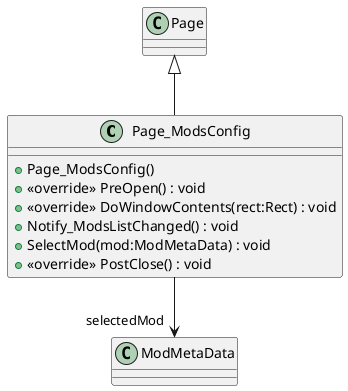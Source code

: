 @startuml
class Page_ModsConfig {
    + Page_ModsConfig()
    + <<override>> PreOpen() : void
    + <<override>> DoWindowContents(rect:Rect) : void
    + Notify_ModsListChanged() : void
    + SelectMod(mod:ModMetaData) : void
    + <<override>> PostClose() : void
}
Page <|-- Page_ModsConfig
Page_ModsConfig --> "selectedMod" ModMetaData
@enduml
